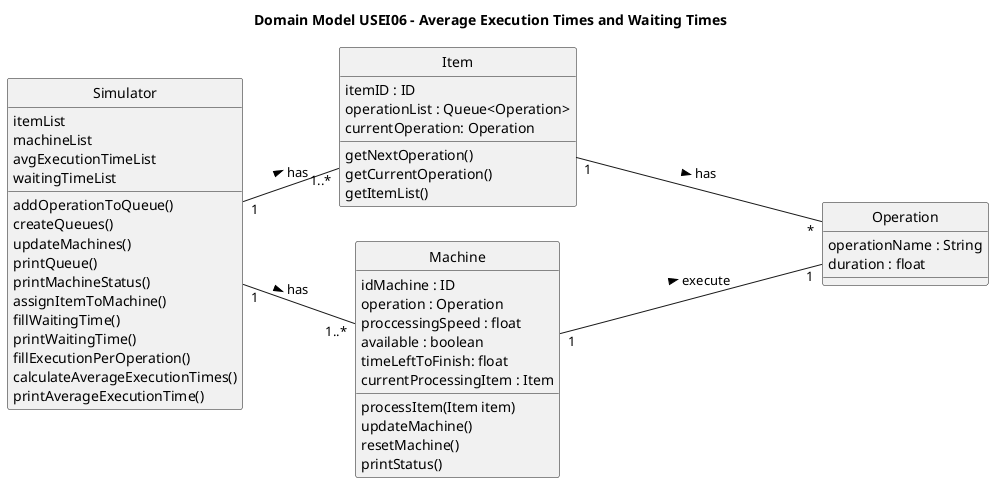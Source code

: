 @startuml
skinparam monochrome true
skinparam packageStyle rectangle
skinparam shadowing false

left to right direction

skinparam classAttributeIconSize 0

hide circle
'hide methods

title Domain Model USEI06 - Average Execution Times and Waiting Times


class Simulator {
    itemList
    machineList
    avgExecutionTimeList
    waitingTimeList
    addOperationToQueue()
    createQueues()
    updateMachines()
    printQueue()
    printMachineStatus()
    assignItemToMachine()
    fillWaitingTime()
    printWaitingTime()
    fillExecutionPerOperation()
    calculateAverageExecutionTimes()
    printAverageExecutionTime()
}

class Item {
    itemID : ID
    operationList : Queue<Operation>
    currentOperation: Operation
    getNextOperation()
    getCurrentOperation()
    getItemList()

}


class Operation {
    operationName : String
    duration : float
}

class Machine{
    idMachine : ID
    operation : Operation
    proccessingSpeed : float
    available : boolean
    timeLeftToFinish: float
    currentProcessingItem : Item
    processItem(Item item)
    updateMachine()
    resetMachine()
    printStatus()

}


Item "1" ---- "*" Operation : has >
Machine "1" ---- "         1" Operation: execute >
Simulator "1" -- "1..*" Item : has >
Simulator "1" -- "1..*" Machine : has >

@enduml